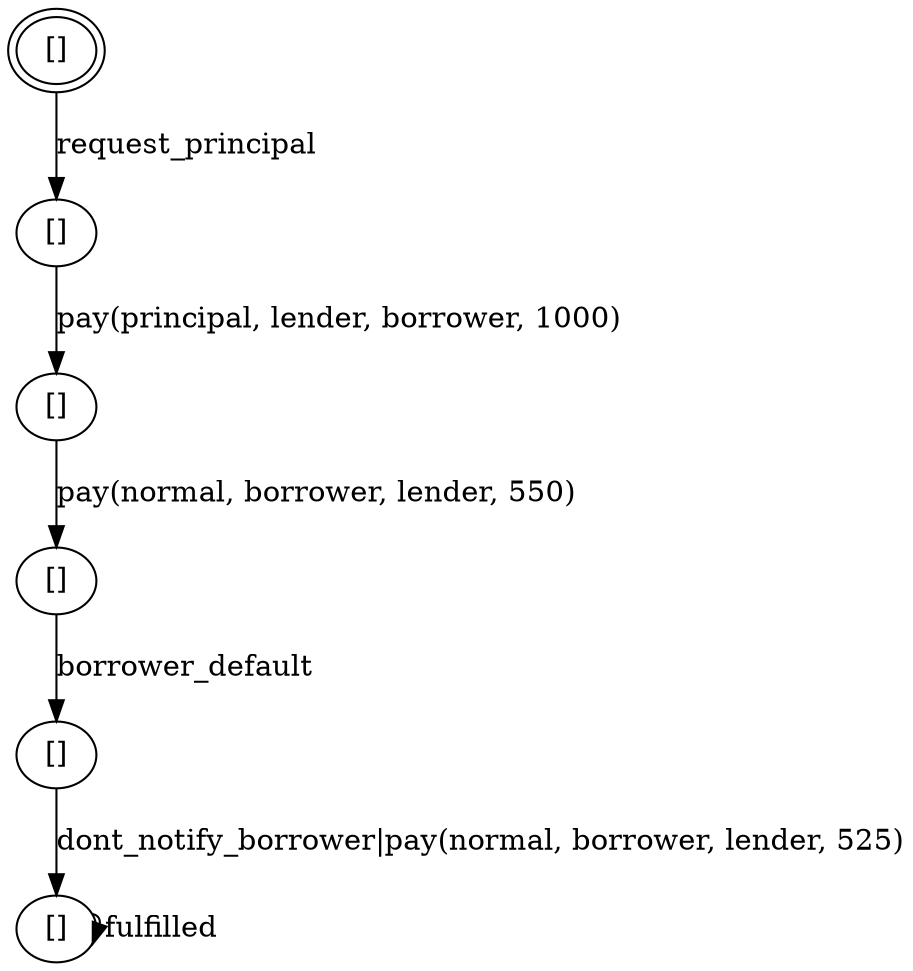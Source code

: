 digraph G {
center = TRUE;
mclimit = 10.0;
nodesep = 0.05;
node [ width=0.25, height=0.25, label="" ];
s1 [ peripheries=2 ];
s0 [label="[]"];
s1 [label="[]"];
s2 [label="[]"];
s3 [label="[]"];
s4 [label="[]"];
s5 [label="[]"];
s5->s3[label="dont_notify_borrower|pay(normal, borrower, lender, 525)"];
s0->s5[label="borrower_default"];
s4->s0[label="pay(normal, borrower, lender, 550)"];
s3->s3[label="fulfilled"];
s2->s4[label="pay(principal, lender, borrower, 1000)"];
s1->s2[label="request_principal"];
}
